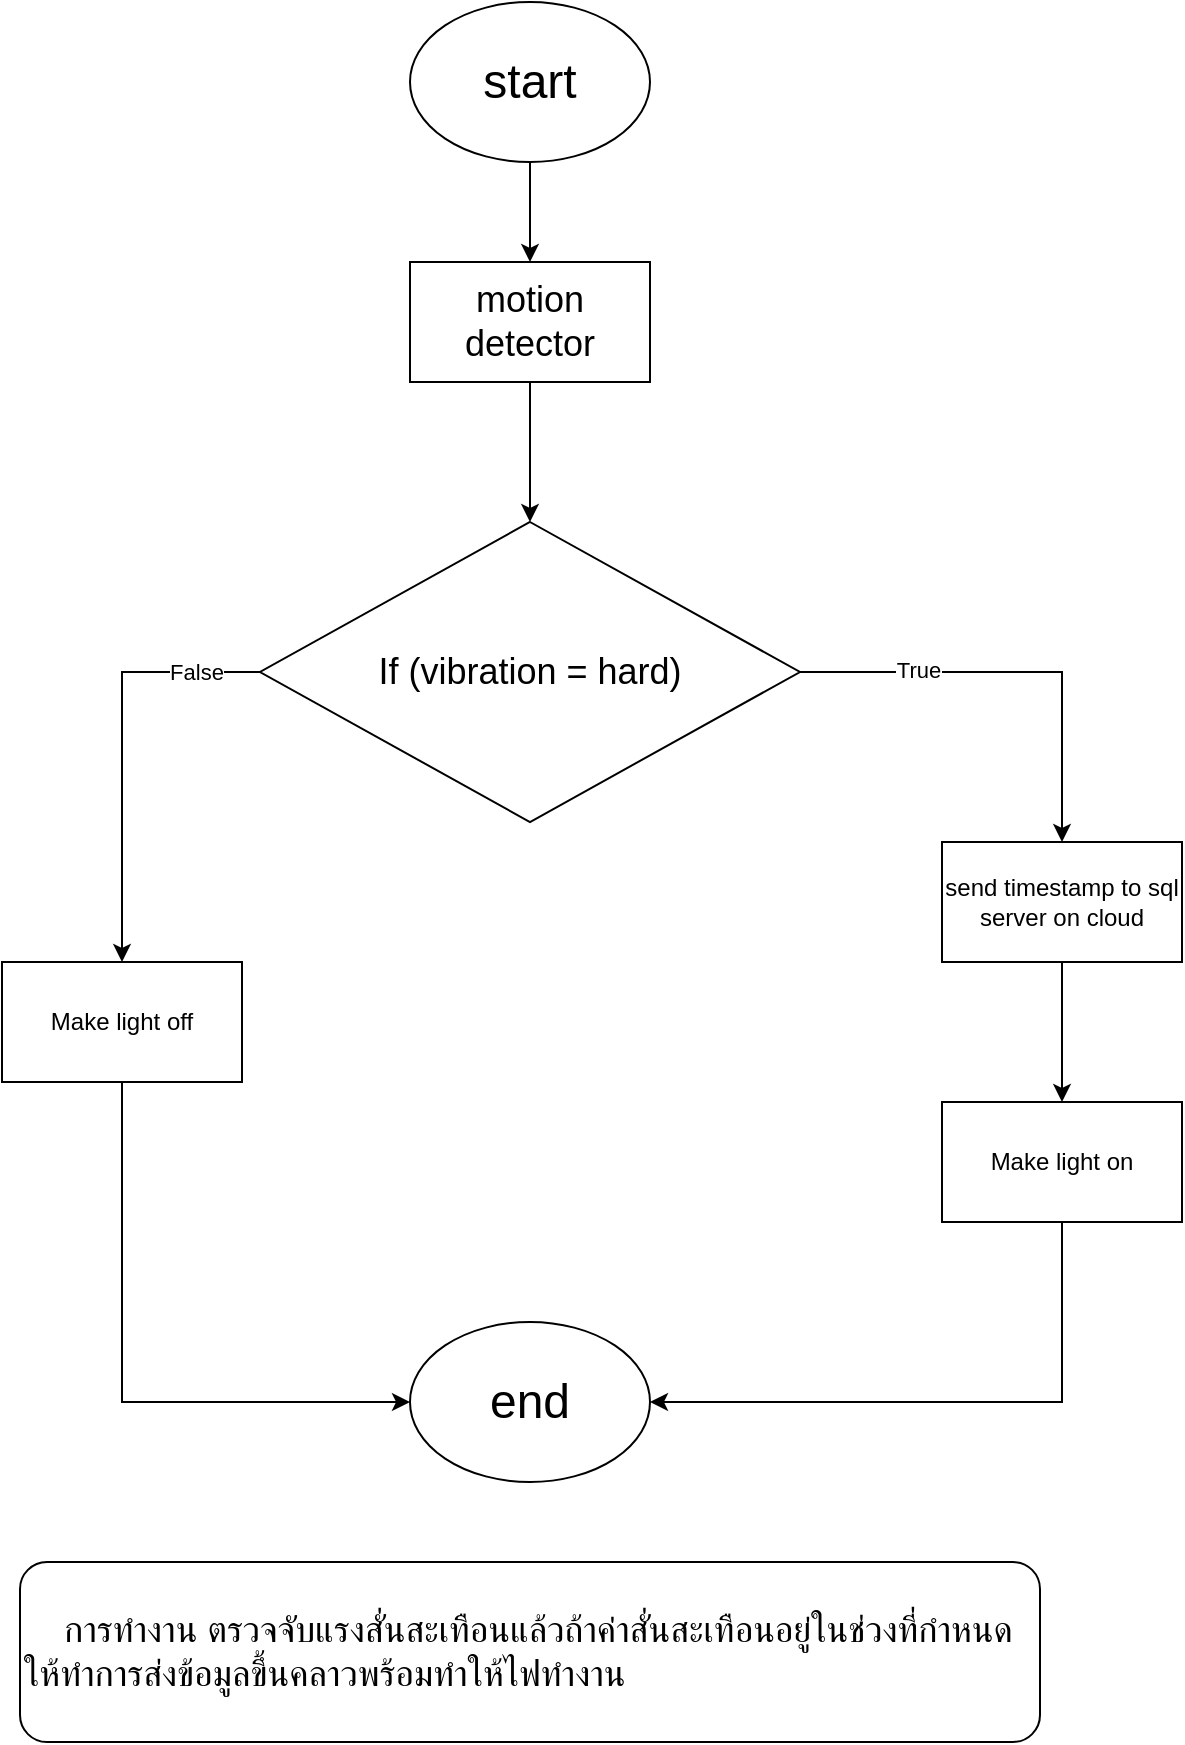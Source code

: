 <mxfile version="24.4.0" type="github">
  <diagram name="หน้า-1" id="bA-24ORlJP5vfWoPBaNp">
    <mxGraphModel dx="1143" dy="683" grid="1" gridSize="10" guides="1" tooltips="1" connect="1" arrows="1" fold="1" page="1" pageScale="1" pageWidth="827" pageHeight="1169" math="0" shadow="0">
      <root>
        <mxCell id="0" />
        <mxCell id="1" parent="0" />
        <mxCell id="O_P5X878wxLX0TTWx2cp-15" style="edgeStyle=orthogonalEdgeStyle;rounded=0;orthogonalLoop=1;jettySize=auto;html=1;exitX=0.5;exitY=1;exitDx=0;exitDy=0;entryX=0.5;entryY=0;entryDx=0;entryDy=0;" parent="1" source="O_P5X878wxLX0TTWx2cp-11" target="O_P5X878wxLX0TTWx2cp-13" edge="1">
          <mxGeometry relative="1" as="geometry" />
        </mxCell>
        <mxCell id="O_P5X878wxLX0TTWx2cp-11" value="&lt;font style=&quot;font-size: 18px;&quot;&gt;motion detector&lt;/font&gt;" style="rounded=0;whiteSpace=wrap;html=1;" parent="1" vertex="1">
          <mxGeometry x="354" y="140" width="120" height="60" as="geometry" />
        </mxCell>
        <mxCell id="O_P5X878wxLX0TTWx2cp-14" style="edgeStyle=orthogonalEdgeStyle;rounded=0;orthogonalLoop=1;jettySize=auto;html=1;entryX=0.5;entryY=0;entryDx=0;entryDy=0;" parent="1" source="O_P5X878wxLX0TTWx2cp-12" target="O_P5X878wxLX0TTWx2cp-11" edge="1">
          <mxGeometry relative="1" as="geometry" />
        </mxCell>
        <mxCell id="O_P5X878wxLX0TTWx2cp-12" value="&lt;font style=&quot;font-size: 24px;&quot;&gt;start&lt;/font&gt;" style="ellipse;whiteSpace=wrap;html=1;" parent="1" vertex="1">
          <mxGeometry x="354" y="10" width="120" height="80" as="geometry" />
        </mxCell>
        <mxCell id="O_P5X878wxLX0TTWx2cp-20" style="edgeStyle=orthogonalEdgeStyle;rounded=0;orthogonalLoop=1;jettySize=auto;html=1;exitX=1;exitY=0.5;exitDx=0;exitDy=0;entryX=0.5;entryY=0;entryDx=0;entryDy=0;" parent="1" source="O_P5X878wxLX0TTWx2cp-13" target="O_P5X878wxLX0TTWx2cp-19" edge="1">
          <mxGeometry relative="1" as="geometry" />
        </mxCell>
        <mxCell id="O_P5X878wxLX0TTWx2cp-25" value="True" style="edgeLabel;html=1;align=center;verticalAlign=middle;resizable=0;points=[];" parent="O_P5X878wxLX0TTWx2cp-20" connectable="0" vertex="1">
          <mxGeometry x="-0.456" y="1" relative="1" as="geometry">
            <mxPoint as="offset" />
          </mxGeometry>
        </mxCell>
        <mxCell id="x7ZbuQkRyp-WL0nQvcKQ-2" style="edgeStyle=orthogonalEdgeStyle;rounded=0;orthogonalLoop=1;jettySize=auto;html=1;" edge="1" parent="1" source="O_P5X878wxLX0TTWx2cp-13" target="x7ZbuQkRyp-WL0nQvcKQ-1">
          <mxGeometry relative="1" as="geometry" />
        </mxCell>
        <mxCell id="x7ZbuQkRyp-WL0nQvcKQ-3" value="False" style="edgeLabel;html=1;align=center;verticalAlign=middle;resizable=0;points=[];" vertex="1" connectable="0" parent="x7ZbuQkRyp-WL0nQvcKQ-2">
          <mxGeometry x="-0.695" relative="1" as="geometry">
            <mxPoint as="offset" />
          </mxGeometry>
        </mxCell>
        <mxCell id="O_P5X878wxLX0TTWx2cp-13" value="&lt;font style=&quot;&quot;&gt;&lt;font style=&quot;font-size: 18px;&quot;&gt;If (vibration = hard&lt;span style=&quot;background-color: initial;&quot;&gt;)&lt;/span&gt;&lt;/font&gt;&lt;br&gt;&lt;/font&gt;" style="rhombus;whiteSpace=wrap;html=1;" parent="1" vertex="1">
          <mxGeometry x="279" y="270" width="270" height="150" as="geometry" />
        </mxCell>
        <mxCell id="O_P5X878wxLX0TTWx2cp-16" value="&lt;font style=&quot;font-size: 24px;&quot;&gt;end&lt;/font&gt;" style="ellipse;whiteSpace=wrap;html=1;" parent="1" vertex="1">
          <mxGeometry x="354" y="670" width="120" height="80" as="geometry" />
        </mxCell>
        <mxCell id="O_P5X878wxLX0TTWx2cp-22" style="edgeStyle=orthogonalEdgeStyle;rounded=0;orthogonalLoop=1;jettySize=auto;html=1;entryX=0.5;entryY=0;entryDx=0;entryDy=0;" parent="1" source="O_P5X878wxLX0TTWx2cp-19" target="O_P5X878wxLX0TTWx2cp-21" edge="1">
          <mxGeometry relative="1" as="geometry" />
        </mxCell>
        <mxCell id="O_P5X878wxLX0TTWx2cp-19" value="send timestamp to sql server on cloud" style="rounded=0;whiteSpace=wrap;html=1;" parent="1" vertex="1">
          <mxGeometry x="620" y="430" width="120" height="60" as="geometry" />
        </mxCell>
        <mxCell id="O_P5X878wxLX0TTWx2cp-23" style="edgeStyle=orthogonalEdgeStyle;rounded=0;orthogonalLoop=1;jettySize=auto;html=1;entryX=1;entryY=0.5;entryDx=0;entryDy=0;" parent="1" source="O_P5X878wxLX0TTWx2cp-21" target="O_P5X878wxLX0TTWx2cp-16" edge="1">
          <mxGeometry relative="1" as="geometry">
            <Array as="points">
              <mxPoint x="680" y="710" />
            </Array>
          </mxGeometry>
        </mxCell>
        <mxCell id="O_P5X878wxLX0TTWx2cp-21" value="Make light on" style="rounded=0;whiteSpace=wrap;html=1;" parent="1" vertex="1">
          <mxGeometry x="620" y="560" width="120" height="60" as="geometry" />
        </mxCell>
        <mxCell id="O_P5X878wxLX0TTWx2cp-26" value="&lt;span style=&quot;font-size: 18px;&quot;&gt;&amp;nbsp; &amp;nbsp; การทำงาน ตรวจจับแรงสั่นสะเทือนแล้วถ้าค่าสั่นสะเทือนอยู่ในช่วงที่กำหนดให้ทำการส่งข้อมูลขึ้นคลาวพร้อมทำให้ไฟทำงาน&lt;br&gt;&lt;/span&gt;" style="rounded=1;whiteSpace=wrap;html=1;align=left;" parent="1" vertex="1">
          <mxGeometry x="159" y="790" width="510" height="90" as="geometry" />
        </mxCell>
        <mxCell id="x7ZbuQkRyp-WL0nQvcKQ-4" style="edgeStyle=orthogonalEdgeStyle;rounded=0;orthogonalLoop=1;jettySize=auto;html=1;entryX=0;entryY=0.5;entryDx=0;entryDy=0;" edge="1" parent="1" source="x7ZbuQkRyp-WL0nQvcKQ-1" target="O_P5X878wxLX0TTWx2cp-16">
          <mxGeometry relative="1" as="geometry">
            <Array as="points">
              <mxPoint x="210" y="710" />
            </Array>
          </mxGeometry>
        </mxCell>
        <mxCell id="x7ZbuQkRyp-WL0nQvcKQ-1" value="Make light off" style="rounded=0;whiteSpace=wrap;html=1;" vertex="1" parent="1">
          <mxGeometry x="150" y="490" width="120" height="60" as="geometry" />
        </mxCell>
      </root>
    </mxGraphModel>
  </diagram>
</mxfile>
